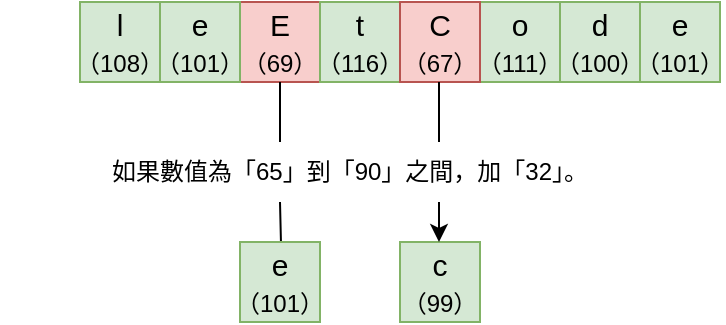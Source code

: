 <mxfile version="20.3.0" type="device"><diagram id="xS36LoSI7fg8HGkjCWQs" name="第 1 页"><mxGraphModel dx="1026" dy="734" grid="1" gridSize="10" guides="1" tooltips="1" connect="1" arrows="1" fold="1" page="1" pageScale="1" pageWidth="827" pageHeight="1169" math="0" shadow="0"><root><mxCell id="0"/><mxCell id="1" parent="0"/><mxCell id="LRd3-725SN4_heuwI22L-1" value="l&lt;br&gt;&lt;font style=&quot;font-size: 12px;&quot;&gt;（108）&lt;/font&gt;" style="rounded=0;whiteSpace=wrap;html=1;fontSize=15;fillColor=#d5e8d4;strokeColor=#82b366;" vertex="1" parent="1"><mxGeometry x="160" y="240" width="40" height="40" as="geometry"/></mxCell><mxCell id="LRd3-725SN4_heuwI22L-20" style="edgeStyle=orthogonalEdgeStyle;rounded=0;orthogonalLoop=1;jettySize=auto;html=1;fontSize=12;startArrow=none;" edge="1" parent="1" target="LRd3-725SN4_heuwI22L-17"><mxGeometry relative="1" as="geometry"><mxPoint x="260" y="340" as="sourcePoint"/></mxGeometry></mxCell><mxCell id="LRd3-725SN4_heuwI22L-9" value="E&lt;br&gt;&lt;font style=&quot;font-size: 12px;&quot;&gt;（69）&lt;/font&gt;" style="rounded=0;whiteSpace=wrap;html=1;fontSize=15;fillColor=#f8cecc;strokeColor=#b85450;" vertex="1" parent="1"><mxGeometry x="240" y="240" width="40" height="40" as="geometry"/></mxCell><mxCell id="LRd3-725SN4_heuwI22L-10" value="e&lt;br&gt;&lt;font style=&quot;font-size: 12px;&quot;&gt;（101）&lt;/font&gt;" style="rounded=0;whiteSpace=wrap;html=1;fontSize=15;fillColor=#d5e8d4;strokeColor=#82b366;" vertex="1" parent="1"><mxGeometry x="200" y="240" width="40" height="40" as="geometry"/></mxCell><mxCell id="LRd3-725SN4_heuwI22L-11" value="e&lt;br&gt;&lt;font style=&quot;font-size: 12px;&quot;&gt;（101）&lt;/font&gt;" style="rounded=0;whiteSpace=wrap;html=1;fontSize=15;fillColor=#d5e8d4;strokeColor=#82b366;" vertex="1" parent="1"><mxGeometry x="440" y="240" width="40" height="40" as="geometry"/></mxCell><mxCell id="LRd3-725SN4_heuwI22L-12" value="o&lt;br&gt;&lt;font style=&quot;font-size: 12px;&quot;&gt;（111）&lt;/font&gt;" style="rounded=0;whiteSpace=wrap;html=1;fontSize=15;fillColor=#d5e8d4;strokeColor=#82b366;" vertex="1" parent="1"><mxGeometry x="360" y="240" width="40" height="40" as="geometry"/></mxCell><mxCell id="LRd3-725SN4_heuwI22L-13" value="d&lt;br&gt;&lt;font style=&quot;font-size: 12px;&quot;&gt;（100）&lt;/font&gt;" style="rounded=0;whiteSpace=wrap;html=1;fontSize=15;fillColor=#d5e8d4;strokeColor=#82b366;" vertex="1" parent="1"><mxGeometry x="400" y="240" width="40" height="40" as="geometry"/></mxCell><mxCell id="LRd3-725SN4_heuwI22L-14" value="t&lt;br&gt;&lt;font style=&quot;font-size: 12px;&quot;&gt;（116）&lt;/font&gt;" style="rounded=0;whiteSpace=wrap;html=1;fontSize=15;fillColor=#d5e8d4;strokeColor=#82b366;" vertex="1" parent="1"><mxGeometry x="280" y="240" width="40" height="40" as="geometry"/></mxCell><mxCell id="LRd3-725SN4_heuwI22L-15" value="C&lt;br&gt;&lt;font style=&quot;font-size: 12px;&quot;&gt;（67）&lt;/font&gt;" style="rounded=0;whiteSpace=wrap;html=1;fontSize=15;fillColor=#f8cecc;strokeColor=#b85450;" vertex="1" parent="1"><mxGeometry x="320" y="240" width="40" height="40" as="geometry"/></mxCell><mxCell id="LRd3-725SN4_heuwI22L-17" value="e&lt;br&gt;&lt;font style=&quot;font-size: 12px;&quot;&gt;（101）&lt;/font&gt;" style="rounded=0;whiteSpace=wrap;html=1;fontSize=15;fillColor=#d5e8d4;strokeColor=#82b366;" vertex="1" parent="1"><mxGeometry x="240" y="360" width="40" height="40" as="geometry"/></mxCell><mxCell id="LRd3-725SN4_heuwI22L-18" value="c&lt;br&gt;&lt;font style=&quot;font-size: 12px;&quot;&gt;（99）&lt;/font&gt;" style="rounded=0;whiteSpace=wrap;html=1;fontSize=15;fillColor=#d5e8d4;strokeColor=#82b366;" vertex="1" parent="1"><mxGeometry x="320" y="360" width="40" height="40" as="geometry"/></mxCell><mxCell id="LRd3-725SN4_heuwI22L-23" value="" style="edgeStyle=orthogonalEdgeStyle;rounded=0;orthogonalLoop=1;jettySize=auto;html=1;fontSize=12;endArrow=none;" edge="1" parent="1" source="LRd3-725SN4_heuwI22L-9"><mxGeometry relative="1" as="geometry"><mxPoint x="260" y="280" as="sourcePoint"/><mxPoint x="260" y="310" as="targetPoint"/></mxGeometry></mxCell><mxCell id="LRd3-725SN4_heuwI22L-26" value="如果數值為「65」到「90」之間，加「32」。" style="text;html=1;strokeColor=none;fillColor=none;align=center;verticalAlign=middle;whiteSpace=wrap;rounded=0;fontSize=12;" vertex="1" parent="1"><mxGeometry x="120" y="310" width="350" height="30" as="geometry"/></mxCell><mxCell id="LRd3-725SN4_heuwI22L-27" value="" style="edgeStyle=orthogonalEdgeStyle;rounded=0;orthogonalLoop=1;jettySize=auto;html=1;fontSize=12;endArrow=none;" edge="1" parent="1"><mxGeometry relative="1" as="geometry"><mxPoint x="339.5" y="280" as="sourcePoint"/><mxPoint x="339.5" y="310" as="targetPoint"/></mxGeometry></mxCell><mxCell id="LRd3-725SN4_heuwI22L-28" style="edgeStyle=orthogonalEdgeStyle;rounded=0;orthogonalLoop=1;jettySize=auto;html=1;fontSize=12;startArrow=none;" edge="1" parent="1"><mxGeometry relative="1" as="geometry"><mxPoint x="339.5" y="340" as="sourcePoint"/><mxPoint x="339.5" y="360" as="targetPoint"/></mxGeometry></mxCell></root></mxGraphModel></diagram></mxfile>
